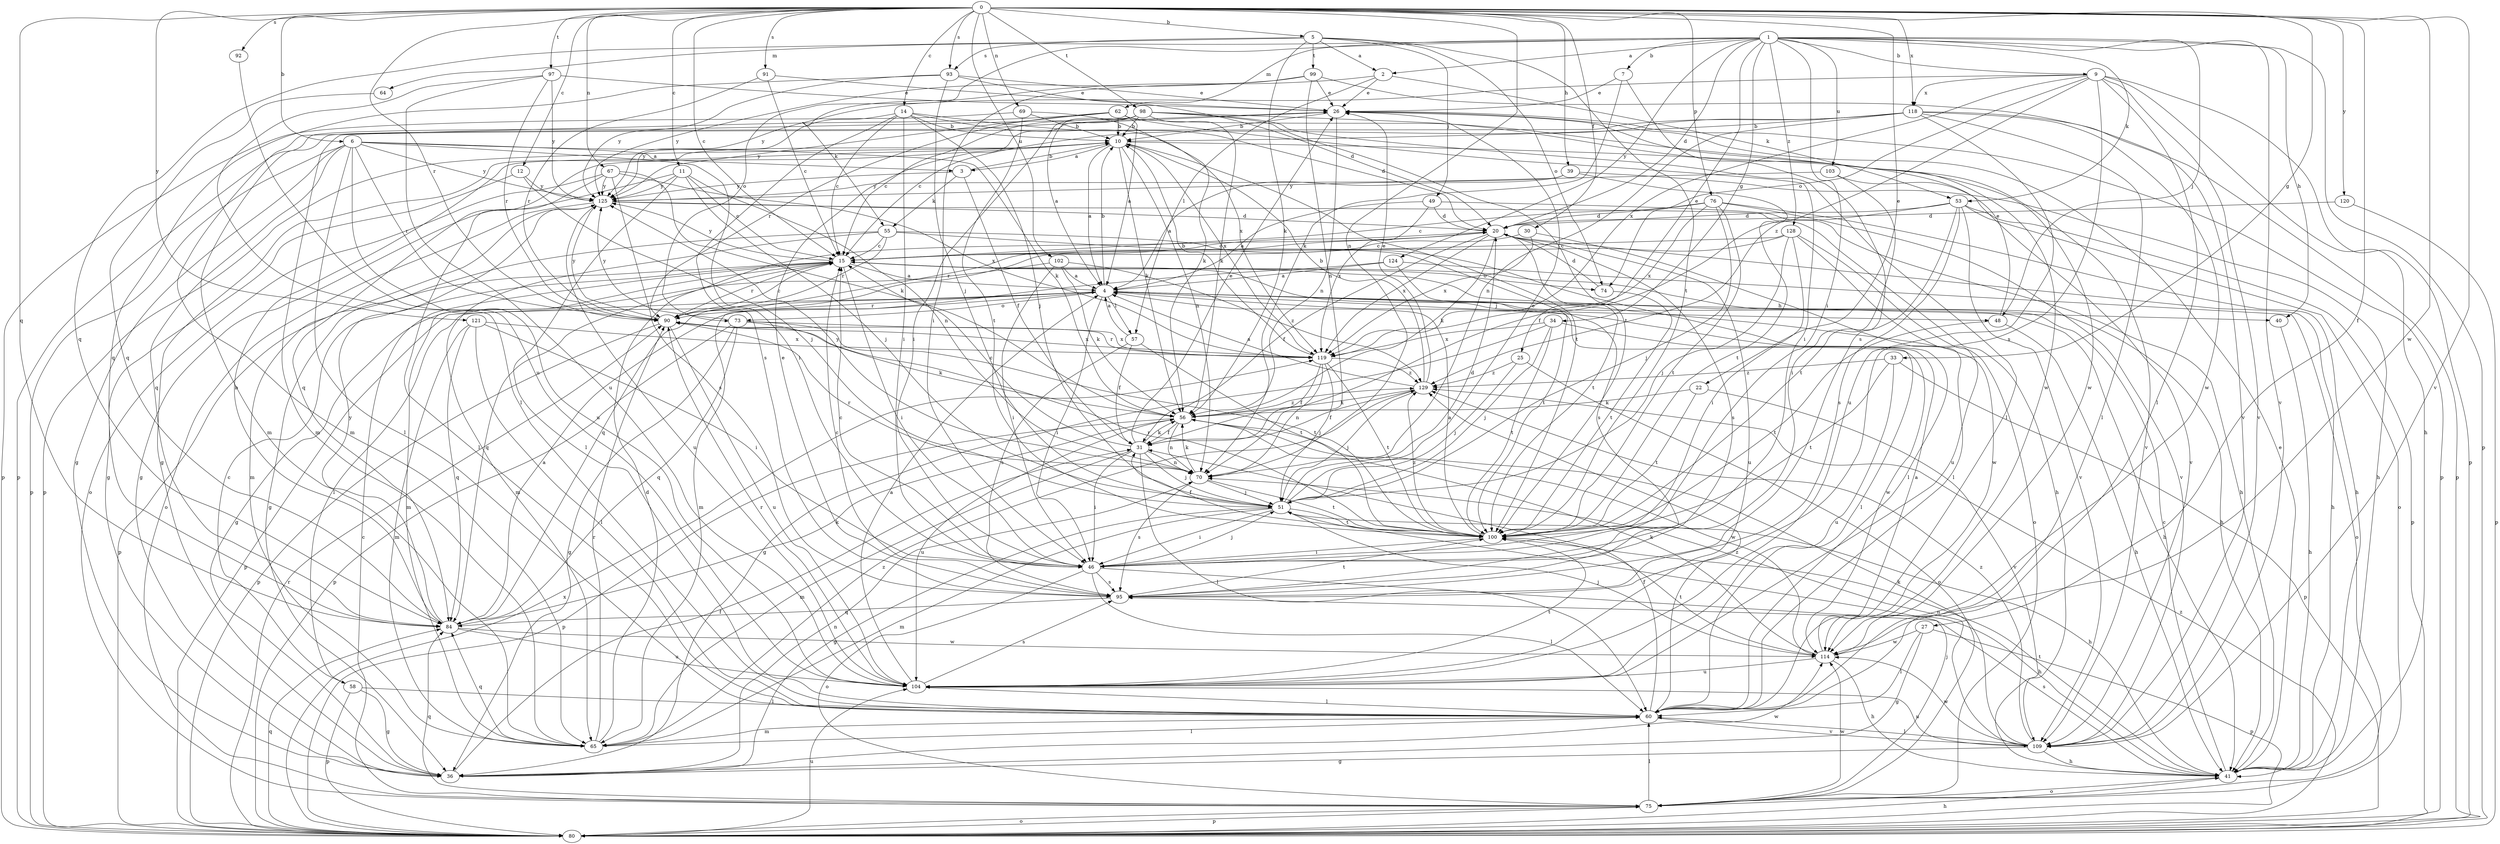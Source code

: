 strict digraph  {
0;
1;
2;
3;
4;
5;
6;
7;
9;
10;
11;
12;
14;
15;
20;
22;
25;
26;
27;
30;
31;
33;
34;
36;
39;
40;
41;
46;
48;
49;
51;
53;
55;
56;
57;
58;
60;
62;
64;
65;
67;
69;
70;
73;
74;
75;
76;
80;
84;
90;
91;
92;
93;
95;
97;
98;
99;
100;
102;
103;
104;
109;
114;
118;
119;
120;
121;
124;
125;
128;
129;
0 -> 5  [label=b];
0 -> 6  [label=b];
0 -> 11  [label=c];
0 -> 12  [label=c];
0 -> 14  [label=c];
0 -> 15  [label=c];
0 -> 22  [label=e];
0 -> 27  [label=f];
0 -> 30  [label=f];
0 -> 33  [label=g];
0 -> 39  [label=h];
0 -> 67  [label=n];
0 -> 69  [label=n];
0 -> 70  [label=n];
0 -> 76  [label=p];
0 -> 84  [label=q];
0 -> 90  [label=r];
0 -> 91  [label=s];
0 -> 92  [label=s];
0 -> 93  [label=s];
0 -> 97  [label=t];
0 -> 98  [label=t];
0 -> 102  [label=u];
0 -> 109  [label=v];
0 -> 114  [label=w];
0 -> 118  [label=x];
0 -> 120  [label=y];
0 -> 121  [label=y];
1 -> 2  [label=a];
1 -> 7  [label=b];
1 -> 9  [label=b];
1 -> 20  [label=d];
1 -> 25  [label=e];
1 -> 34  [label=g];
1 -> 40  [label=h];
1 -> 46  [label=i];
1 -> 48  [label=j];
1 -> 53  [label=k];
1 -> 62  [label=m];
1 -> 64  [label=m];
1 -> 73  [label=o];
1 -> 80  [label=p];
1 -> 103  [label=u];
1 -> 109  [label=v];
1 -> 124  [label=y];
1 -> 128  [label=z];
2 -> 26  [label=e];
2 -> 53  [label=k];
2 -> 55  [label=k];
2 -> 57  [label=l];
3 -> 10  [label=b];
3 -> 31  [label=f];
3 -> 55  [label=k];
3 -> 125  [label=y];
4 -> 10  [label=b];
4 -> 40  [label=h];
4 -> 41  [label=h];
4 -> 46  [label=i];
4 -> 48  [label=j];
4 -> 57  [label=l];
4 -> 58  [label=l];
4 -> 60  [label=l];
4 -> 73  [label=o];
4 -> 80  [label=p];
4 -> 90  [label=r];
5 -> 2  [label=a];
5 -> 49  [label=j];
5 -> 56  [label=k];
5 -> 74  [label=o];
5 -> 84  [label=q];
5 -> 93  [label=s];
5 -> 99  [label=t];
5 -> 100  [label=t];
6 -> 3  [label=a];
6 -> 36  [label=g];
6 -> 46  [label=i];
6 -> 56  [label=k];
6 -> 60  [label=l];
6 -> 80  [label=p];
6 -> 84  [label=q];
6 -> 90  [label=r];
6 -> 104  [label=u];
6 -> 125  [label=y];
7 -> 26  [label=e];
7 -> 56  [label=k];
7 -> 95  [label=s];
9 -> 41  [label=h];
9 -> 60  [label=l];
9 -> 74  [label=o];
9 -> 80  [label=p];
9 -> 95  [label=s];
9 -> 109  [label=v];
9 -> 118  [label=x];
9 -> 119  [label=x];
9 -> 125  [label=y];
9 -> 129  [label=z];
10 -> 3  [label=a];
10 -> 4  [label=a];
10 -> 36  [label=g];
10 -> 56  [label=k];
10 -> 70  [label=n];
10 -> 80  [label=p];
10 -> 84  [label=q];
10 -> 100  [label=t];
10 -> 109  [label=v];
10 -> 119  [label=x];
11 -> 15  [label=c];
11 -> 36  [label=g];
11 -> 51  [label=j];
11 -> 60  [label=l];
11 -> 70  [label=n];
11 -> 125  [label=y];
12 -> 36  [label=g];
12 -> 51  [label=j];
12 -> 125  [label=y];
14 -> 10  [label=b];
14 -> 15  [label=c];
14 -> 20  [label=d];
14 -> 46  [label=i];
14 -> 51  [label=j];
14 -> 95  [label=s];
14 -> 119  [label=x];
14 -> 125  [label=y];
15 -> 4  [label=a];
15 -> 41  [label=h];
15 -> 46  [label=i];
15 -> 65  [label=m];
15 -> 74  [label=o];
15 -> 80  [label=p];
15 -> 84  [label=q];
15 -> 90  [label=r];
15 -> 114  [label=w];
15 -> 125  [label=y];
20 -> 15  [label=c];
20 -> 31  [label=f];
20 -> 41  [label=h];
20 -> 56  [label=k];
20 -> 90  [label=r];
20 -> 95  [label=s];
20 -> 100  [label=t];
20 -> 104  [label=u];
20 -> 119  [label=x];
22 -> 56  [label=k];
22 -> 100  [label=t];
22 -> 109  [label=v];
25 -> 51  [label=j];
25 -> 75  [label=o];
25 -> 129  [label=z];
26 -> 10  [label=b];
26 -> 65  [label=m];
26 -> 70  [label=n];
26 -> 80  [label=p];
27 -> 36  [label=g];
27 -> 60  [label=l];
27 -> 80  [label=p];
27 -> 114  [label=w];
30 -> 15  [label=c];
30 -> 60  [label=l];
30 -> 119  [label=x];
31 -> 15  [label=c];
31 -> 26  [label=e];
31 -> 46  [label=i];
31 -> 51  [label=j];
31 -> 56  [label=k];
31 -> 60  [label=l];
31 -> 65  [label=m];
31 -> 70  [label=n];
33 -> 80  [label=p];
33 -> 100  [label=t];
33 -> 104  [label=u];
33 -> 129  [label=z];
34 -> 36  [label=g];
34 -> 51  [label=j];
34 -> 100  [label=t];
34 -> 114  [label=w];
34 -> 119  [label=x];
36 -> 31  [label=f];
36 -> 70  [label=n];
36 -> 114  [label=w];
39 -> 4  [label=a];
39 -> 41  [label=h];
39 -> 100  [label=t];
39 -> 125  [label=y];
40 -> 41  [label=h];
41 -> 15  [label=c];
41 -> 26  [label=e];
41 -> 75  [label=o];
41 -> 95  [label=s];
41 -> 100  [label=t];
46 -> 15  [label=c];
46 -> 41  [label=h];
46 -> 51  [label=j];
46 -> 60  [label=l];
46 -> 75  [label=o];
46 -> 95  [label=s];
48 -> 26  [label=e];
48 -> 41  [label=h];
48 -> 100  [label=t];
49 -> 4  [label=a];
49 -> 20  [label=d];
49 -> 41  [label=h];
49 -> 119  [label=x];
51 -> 20  [label=d];
51 -> 26  [label=e];
51 -> 36  [label=g];
51 -> 41  [label=h];
51 -> 46  [label=i];
51 -> 65  [label=m];
51 -> 100  [label=t];
53 -> 20  [label=d];
53 -> 31  [label=f];
53 -> 75  [label=o];
53 -> 80  [label=p];
53 -> 95  [label=s];
53 -> 100  [label=t];
53 -> 109  [label=v];
55 -> 15  [label=c];
55 -> 36  [label=g];
55 -> 60  [label=l];
55 -> 65  [label=m];
55 -> 90  [label=r];
55 -> 95  [label=s];
56 -> 31  [label=f];
56 -> 70  [label=n];
56 -> 80  [label=p];
56 -> 104  [label=u];
56 -> 114  [label=w];
56 -> 129  [label=z];
57 -> 4  [label=a];
57 -> 31  [label=f];
57 -> 95  [label=s];
57 -> 100  [label=t];
58 -> 15  [label=c];
58 -> 36  [label=g];
58 -> 60  [label=l];
58 -> 80  [label=p];
60 -> 31  [label=f];
60 -> 65  [label=m];
60 -> 109  [label=v];
60 -> 129  [label=z];
62 -> 4  [label=a];
62 -> 10  [label=b];
62 -> 46  [label=i];
62 -> 65  [label=m];
62 -> 90  [label=r];
62 -> 114  [label=w];
62 -> 125  [label=y];
64 -> 84  [label=q];
65 -> 20  [label=d];
65 -> 60  [label=l];
65 -> 84  [label=q];
65 -> 90  [label=r];
65 -> 129  [label=z];
67 -> 56  [label=k];
67 -> 60  [label=l];
67 -> 75  [label=o];
67 -> 95  [label=s];
67 -> 119  [label=x];
67 -> 125  [label=y];
69 -> 10  [label=b];
69 -> 56  [label=k];
69 -> 80  [label=p];
69 -> 100  [label=t];
70 -> 51  [label=j];
70 -> 56  [label=k];
70 -> 90  [label=r];
70 -> 95  [label=s];
70 -> 100  [label=t];
70 -> 125  [label=y];
73 -> 36  [label=g];
73 -> 56  [label=k];
73 -> 80  [label=p];
73 -> 84  [label=q];
73 -> 100  [label=t];
73 -> 119  [label=x];
73 -> 125  [label=y];
74 -> 20  [label=d];
74 -> 100  [label=t];
75 -> 15  [label=c];
75 -> 51  [label=j];
75 -> 60  [label=l];
75 -> 80  [label=p];
75 -> 84  [label=q];
75 -> 114  [label=w];
76 -> 15  [label=c];
76 -> 20  [label=d];
76 -> 41  [label=h];
76 -> 51  [label=j];
76 -> 100  [label=t];
76 -> 109  [label=v];
76 -> 119  [label=x];
80 -> 41  [label=h];
80 -> 75  [label=o];
80 -> 84  [label=q];
80 -> 90  [label=r];
80 -> 104  [label=u];
80 -> 119  [label=x];
80 -> 129  [label=z];
84 -> 4  [label=a];
84 -> 10  [label=b];
84 -> 56  [label=k];
84 -> 104  [label=u];
84 -> 114  [label=w];
84 -> 125  [label=y];
90 -> 15  [label=c];
90 -> 80  [label=p];
90 -> 104  [label=u];
90 -> 119  [label=x];
90 -> 125  [label=y];
91 -> 15  [label=c];
91 -> 26  [label=e];
91 -> 90  [label=r];
92 -> 104  [label=u];
93 -> 20  [label=d];
93 -> 26  [label=e];
93 -> 51  [label=j];
93 -> 84  [label=q];
93 -> 125  [label=y];
95 -> 15  [label=c];
95 -> 26  [label=e];
95 -> 84  [label=q];
95 -> 100  [label=t];
97 -> 26  [label=e];
97 -> 60  [label=l];
97 -> 90  [label=r];
97 -> 104  [label=u];
97 -> 125  [label=y];
98 -> 4  [label=a];
98 -> 10  [label=b];
98 -> 15  [label=c];
98 -> 46  [label=i];
98 -> 56  [label=k];
98 -> 60  [label=l];
98 -> 80  [label=p];
98 -> 100  [label=t];
98 -> 114  [label=w];
99 -> 26  [label=e];
99 -> 46  [label=i];
99 -> 70  [label=n];
99 -> 109  [label=v];
99 -> 125  [label=y];
100 -> 4  [label=a];
100 -> 31  [label=f];
100 -> 46  [label=i];
100 -> 90  [label=r];
100 -> 129  [label=z];
102 -> 4  [label=a];
102 -> 36  [label=g];
102 -> 46  [label=i];
102 -> 56  [label=k];
102 -> 129  [label=z];
103 -> 46  [label=i];
103 -> 109  [label=v];
103 -> 125  [label=y];
104 -> 4  [label=a];
104 -> 60  [label=l];
104 -> 90  [label=r];
104 -> 95  [label=s];
104 -> 100  [label=t];
109 -> 36  [label=g];
109 -> 41  [label=h];
109 -> 56  [label=k];
109 -> 60  [label=l];
109 -> 70  [label=n];
109 -> 104  [label=u];
109 -> 114  [label=w];
109 -> 129  [label=z];
114 -> 4  [label=a];
114 -> 41  [label=h];
114 -> 51  [label=j];
114 -> 56  [label=k];
114 -> 100  [label=t];
114 -> 104  [label=u];
118 -> 10  [label=b];
118 -> 15  [label=c];
118 -> 60  [label=l];
118 -> 65  [label=m];
118 -> 70  [label=n];
118 -> 80  [label=p];
118 -> 104  [label=u];
118 -> 114  [label=w];
119 -> 10  [label=b];
119 -> 31  [label=f];
119 -> 51  [label=j];
119 -> 70  [label=n];
119 -> 90  [label=r];
119 -> 100  [label=t];
119 -> 129  [label=z];
120 -> 20  [label=d];
120 -> 80  [label=p];
121 -> 46  [label=i];
121 -> 60  [label=l];
121 -> 65  [label=m];
121 -> 84  [label=q];
121 -> 119  [label=x];
124 -> 4  [label=a];
124 -> 65  [label=m];
124 -> 75  [label=o];
124 -> 100  [label=t];
125 -> 20  [label=d];
125 -> 41  [label=h];
125 -> 65  [label=m];
125 -> 75  [label=o];
125 -> 104  [label=u];
128 -> 15  [label=c];
128 -> 46  [label=i];
128 -> 51  [label=j];
128 -> 75  [label=o];
128 -> 84  [label=q];
128 -> 104  [label=u];
129 -> 4  [label=a];
129 -> 10  [label=b];
129 -> 26  [label=e];
129 -> 31  [label=f];
129 -> 51  [label=j];
129 -> 56  [label=k];
}
